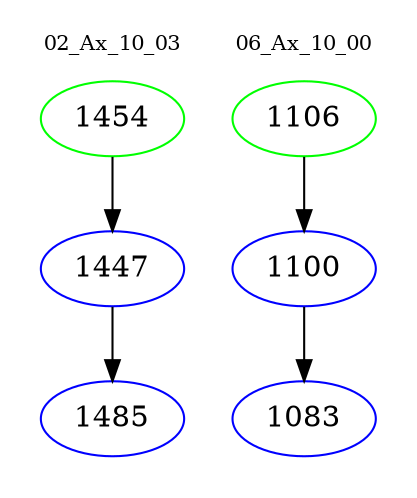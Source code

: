 digraph{
subgraph cluster_0 {
color = white
label = "02_Ax_10_03";
fontsize=10;
T0_1454 [label="1454", color="green"]
T0_1454 -> T0_1447 [color="black"]
T0_1447 [label="1447", color="blue"]
T0_1447 -> T0_1485 [color="black"]
T0_1485 [label="1485", color="blue"]
}
subgraph cluster_1 {
color = white
label = "06_Ax_10_00";
fontsize=10;
T1_1106 [label="1106", color="green"]
T1_1106 -> T1_1100 [color="black"]
T1_1100 [label="1100", color="blue"]
T1_1100 -> T1_1083 [color="black"]
T1_1083 [label="1083", color="blue"]
}
}

